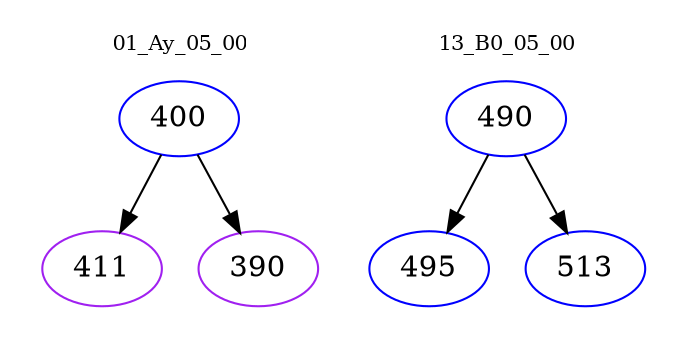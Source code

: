 digraph{
subgraph cluster_0 {
color = white
label = "01_Ay_05_00";
fontsize=10;
T0_400 [label="400", color="blue"]
T0_400 -> T0_411 [color="black"]
T0_411 [label="411", color="purple"]
T0_400 -> T0_390 [color="black"]
T0_390 [label="390", color="purple"]
}
subgraph cluster_1 {
color = white
label = "13_B0_05_00";
fontsize=10;
T1_490 [label="490", color="blue"]
T1_490 -> T1_495 [color="black"]
T1_495 [label="495", color="blue"]
T1_490 -> T1_513 [color="black"]
T1_513 [label="513", color="blue"]
}
}
